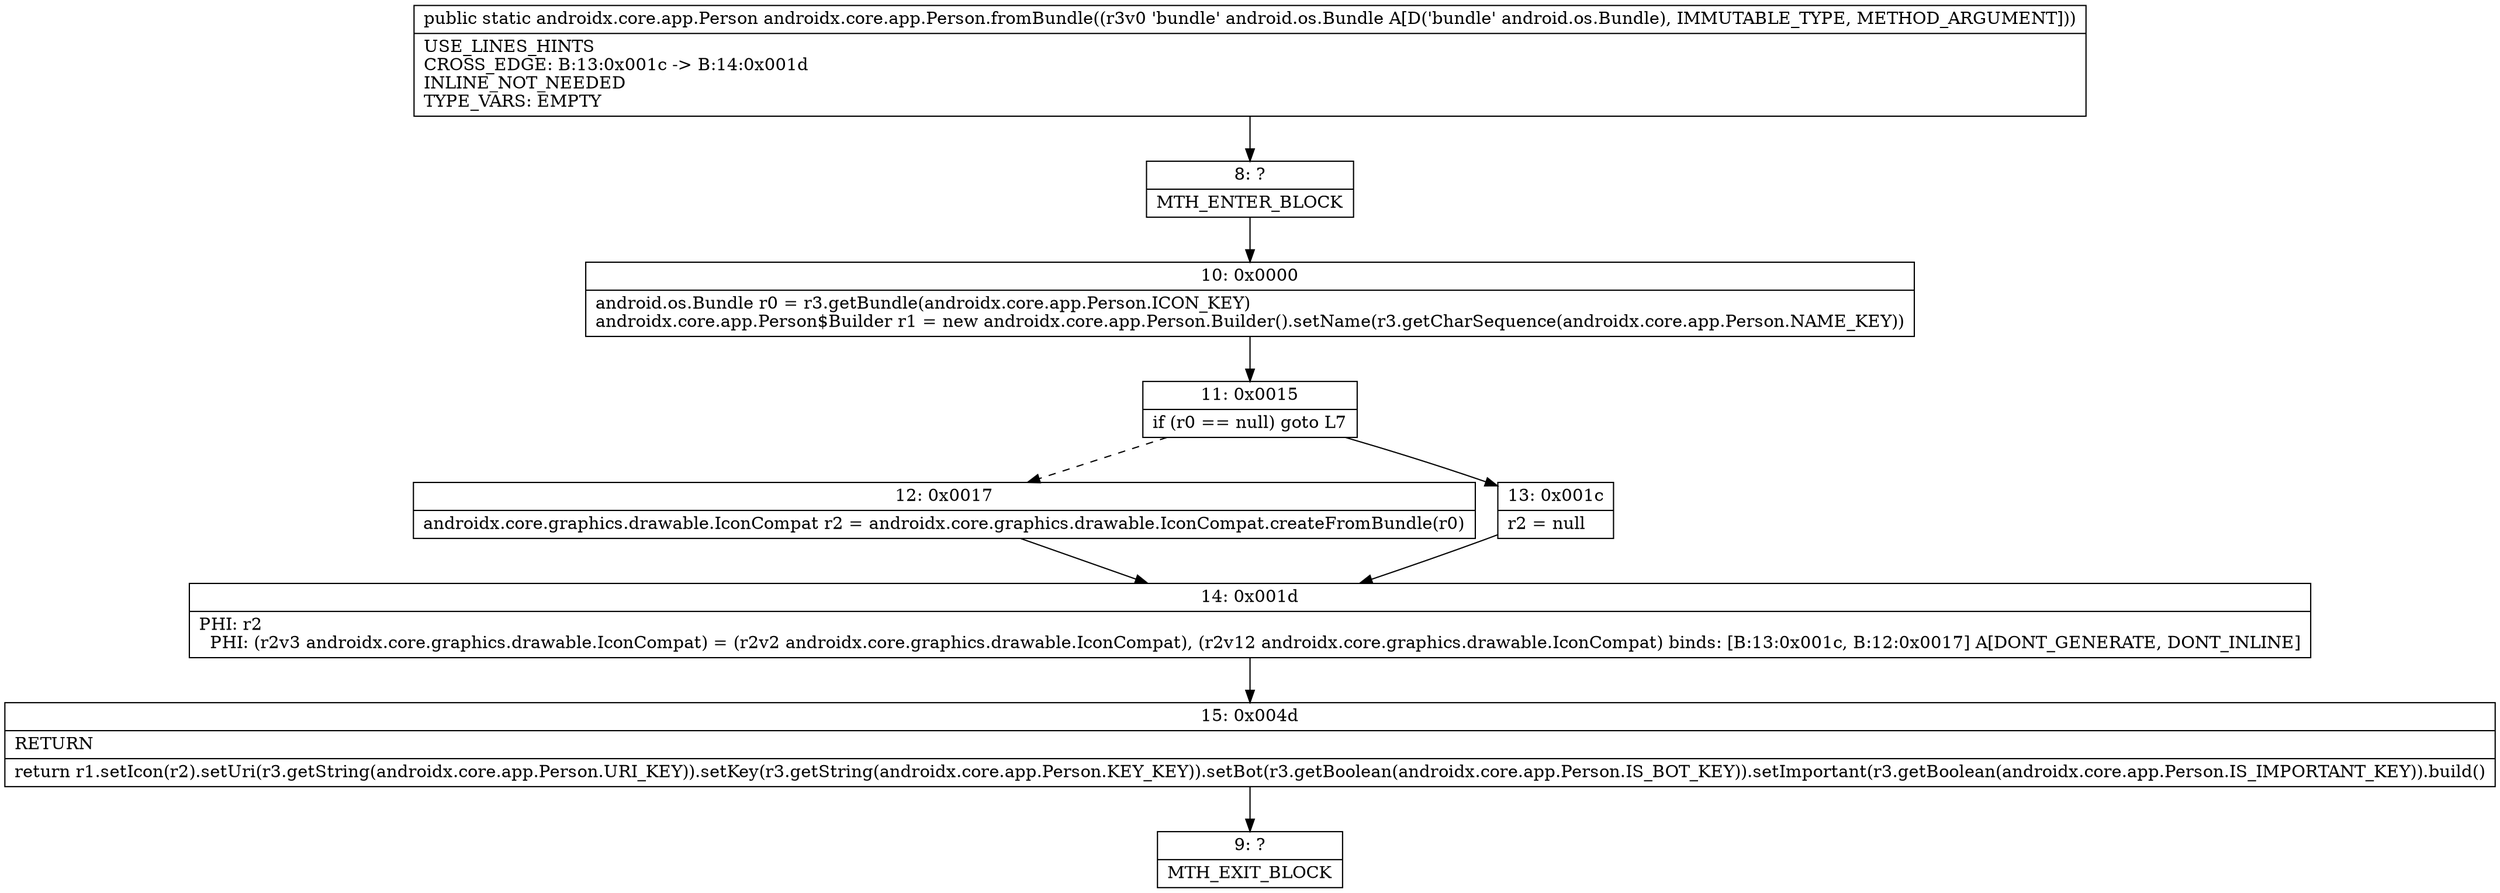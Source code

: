 digraph "CFG forandroidx.core.app.Person.fromBundle(Landroid\/os\/Bundle;)Landroidx\/core\/app\/Person;" {
Node_8 [shape=record,label="{8\:\ ?|MTH_ENTER_BLOCK\l}"];
Node_10 [shape=record,label="{10\:\ 0x0000|android.os.Bundle r0 = r3.getBundle(androidx.core.app.Person.ICON_KEY)\landroidx.core.app.Person$Builder r1 = new androidx.core.app.Person.Builder().setName(r3.getCharSequence(androidx.core.app.Person.NAME_KEY))\l}"];
Node_11 [shape=record,label="{11\:\ 0x0015|if (r0 == null) goto L7\l}"];
Node_12 [shape=record,label="{12\:\ 0x0017|androidx.core.graphics.drawable.IconCompat r2 = androidx.core.graphics.drawable.IconCompat.createFromBundle(r0)\l}"];
Node_14 [shape=record,label="{14\:\ 0x001d|PHI: r2 \l  PHI: (r2v3 androidx.core.graphics.drawable.IconCompat) = (r2v2 androidx.core.graphics.drawable.IconCompat), (r2v12 androidx.core.graphics.drawable.IconCompat) binds: [B:13:0x001c, B:12:0x0017] A[DONT_GENERATE, DONT_INLINE]\l}"];
Node_15 [shape=record,label="{15\:\ 0x004d|RETURN\l|return r1.setIcon(r2).setUri(r3.getString(androidx.core.app.Person.URI_KEY)).setKey(r3.getString(androidx.core.app.Person.KEY_KEY)).setBot(r3.getBoolean(androidx.core.app.Person.IS_BOT_KEY)).setImportant(r3.getBoolean(androidx.core.app.Person.IS_IMPORTANT_KEY)).build()\l}"];
Node_9 [shape=record,label="{9\:\ ?|MTH_EXIT_BLOCK\l}"];
Node_13 [shape=record,label="{13\:\ 0x001c|r2 = null\l}"];
MethodNode[shape=record,label="{public static androidx.core.app.Person androidx.core.app.Person.fromBundle((r3v0 'bundle' android.os.Bundle A[D('bundle' android.os.Bundle), IMMUTABLE_TYPE, METHOD_ARGUMENT]))  | USE_LINES_HINTS\lCROSS_EDGE: B:13:0x001c \-\> B:14:0x001d\lINLINE_NOT_NEEDED\lTYPE_VARS: EMPTY\l}"];
MethodNode -> Node_8;Node_8 -> Node_10;
Node_10 -> Node_11;
Node_11 -> Node_12[style=dashed];
Node_11 -> Node_13;
Node_12 -> Node_14;
Node_14 -> Node_15;
Node_15 -> Node_9;
Node_13 -> Node_14;
}

